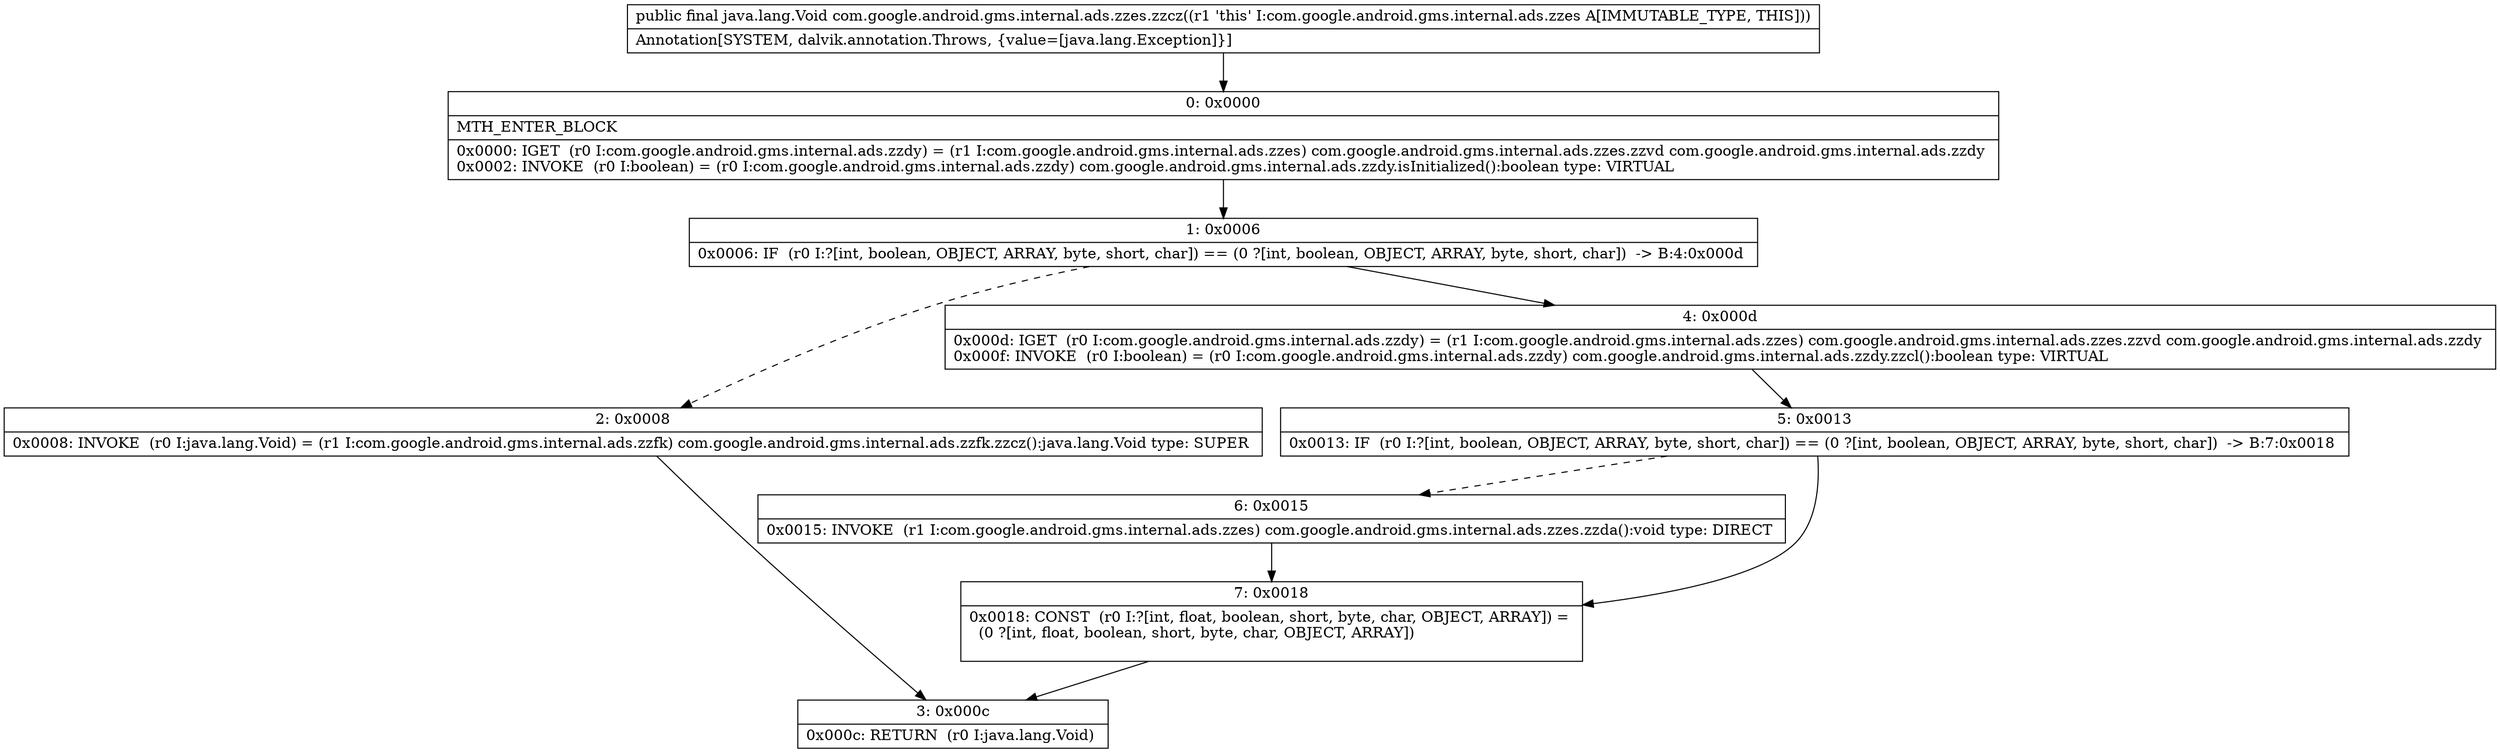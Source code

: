 digraph "CFG forcom.google.android.gms.internal.ads.zzes.zzcz()Ljava\/lang\/Void;" {
Node_0 [shape=record,label="{0\:\ 0x0000|MTH_ENTER_BLOCK\l|0x0000: IGET  (r0 I:com.google.android.gms.internal.ads.zzdy) = (r1 I:com.google.android.gms.internal.ads.zzes) com.google.android.gms.internal.ads.zzes.zzvd com.google.android.gms.internal.ads.zzdy \l0x0002: INVOKE  (r0 I:boolean) = (r0 I:com.google.android.gms.internal.ads.zzdy) com.google.android.gms.internal.ads.zzdy.isInitialized():boolean type: VIRTUAL \l}"];
Node_1 [shape=record,label="{1\:\ 0x0006|0x0006: IF  (r0 I:?[int, boolean, OBJECT, ARRAY, byte, short, char]) == (0 ?[int, boolean, OBJECT, ARRAY, byte, short, char])  \-\> B:4:0x000d \l}"];
Node_2 [shape=record,label="{2\:\ 0x0008|0x0008: INVOKE  (r0 I:java.lang.Void) = (r1 I:com.google.android.gms.internal.ads.zzfk) com.google.android.gms.internal.ads.zzfk.zzcz():java.lang.Void type: SUPER \l}"];
Node_3 [shape=record,label="{3\:\ 0x000c|0x000c: RETURN  (r0 I:java.lang.Void) \l}"];
Node_4 [shape=record,label="{4\:\ 0x000d|0x000d: IGET  (r0 I:com.google.android.gms.internal.ads.zzdy) = (r1 I:com.google.android.gms.internal.ads.zzes) com.google.android.gms.internal.ads.zzes.zzvd com.google.android.gms.internal.ads.zzdy \l0x000f: INVOKE  (r0 I:boolean) = (r0 I:com.google.android.gms.internal.ads.zzdy) com.google.android.gms.internal.ads.zzdy.zzcl():boolean type: VIRTUAL \l}"];
Node_5 [shape=record,label="{5\:\ 0x0013|0x0013: IF  (r0 I:?[int, boolean, OBJECT, ARRAY, byte, short, char]) == (0 ?[int, boolean, OBJECT, ARRAY, byte, short, char])  \-\> B:7:0x0018 \l}"];
Node_6 [shape=record,label="{6\:\ 0x0015|0x0015: INVOKE  (r1 I:com.google.android.gms.internal.ads.zzes) com.google.android.gms.internal.ads.zzes.zzda():void type: DIRECT \l}"];
Node_7 [shape=record,label="{7\:\ 0x0018|0x0018: CONST  (r0 I:?[int, float, boolean, short, byte, char, OBJECT, ARRAY]) = \l  (0 ?[int, float, boolean, short, byte, char, OBJECT, ARRAY])\l \l}"];
MethodNode[shape=record,label="{public final java.lang.Void com.google.android.gms.internal.ads.zzes.zzcz((r1 'this' I:com.google.android.gms.internal.ads.zzes A[IMMUTABLE_TYPE, THIS]))  | Annotation[SYSTEM, dalvik.annotation.Throws, \{value=[java.lang.Exception]\}]\l}"];
MethodNode -> Node_0;
Node_0 -> Node_1;
Node_1 -> Node_2[style=dashed];
Node_1 -> Node_4;
Node_2 -> Node_3;
Node_4 -> Node_5;
Node_5 -> Node_6[style=dashed];
Node_5 -> Node_7;
Node_6 -> Node_7;
Node_7 -> Node_3;
}

